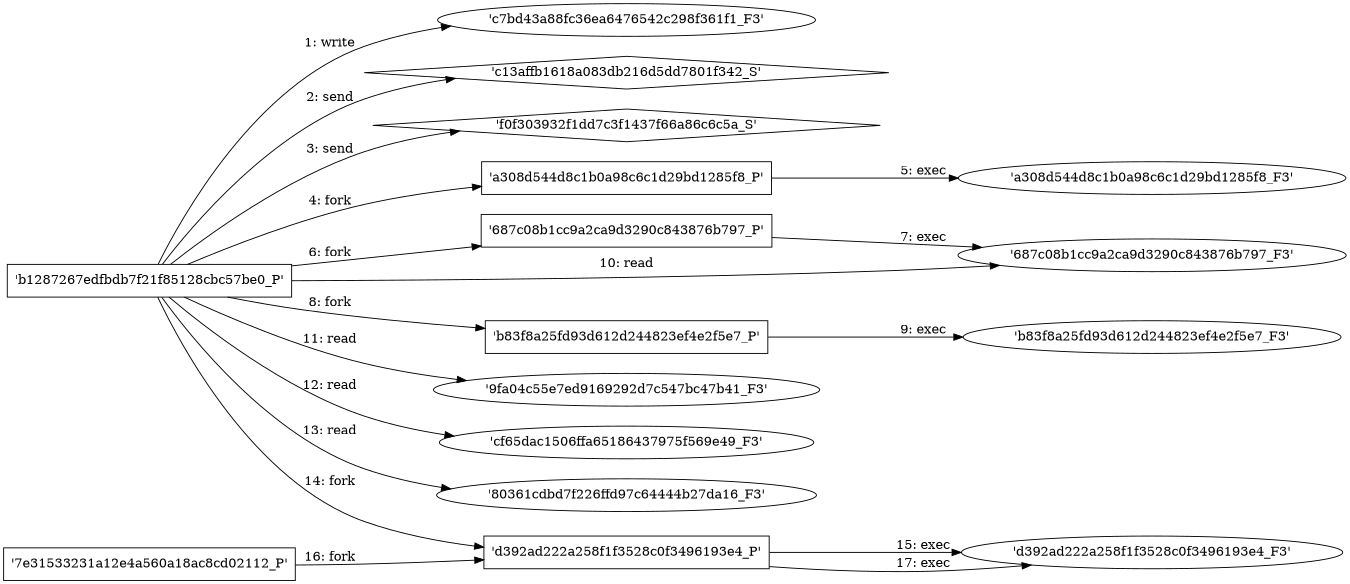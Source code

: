 digraph "D:\Learning\Paper\apt\基于CTI的攻击预警\Dataset\攻击图\ASGfromALLCTI\A review of Azure Sphere vulnerabilities Unsigned code execs, kernel bugs, escalation chains and firmware downgrades.dot" {
rankdir="LR"
size="9"
fixedsize="false"
splines="true"
nodesep=0.3
ranksep=0
fontsize=10
overlap="scalexy"
engine= "neato"
	"'c7bd43a88fc36ea6476542c298f361f1_F3'" [node_type=file shape=ellipse]
	"'b1287267edfbdb7f21f85128cbc57be0_P'" [node_type=Process shape=box]
	"'b1287267edfbdb7f21f85128cbc57be0_P'" -> "'c7bd43a88fc36ea6476542c298f361f1_F3'" [label="1: write"]
	"'c13affb1618a083db216d5dd7801f342_S'" [node_type=Socket shape=diamond]
	"'b1287267edfbdb7f21f85128cbc57be0_P'" [node_type=Process shape=box]
	"'b1287267edfbdb7f21f85128cbc57be0_P'" -> "'c13affb1618a083db216d5dd7801f342_S'" [label="2: send"]
	"'f0f303932f1dd7c3f1437f66a86c6c5a_S'" [node_type=Socket shape=diamond]
	"'b1287267edfbdb7f21f85128cbc57be0_P'" [node_type=Process shape=box]
	"'b1287267edfbdb7f21f85128cbc57be0_P'" -> "'f0f303932f1dd7c3f1437f66a86c6c5a_S'" [label="3: send"]
	"'b1287267edfbdb7f21f85128cbc57be0_P'" [node_type=Process shape=box]
	"'a308d544d8c1b0a98c6c1d29bd1285f8_P'" [node_type=Process shape=box]
	"'b1287267edfbdb7f21f85128cbc57be0_P'" -> "'a308d544d8c1b0a98c6c1d29bd1285f8_P'" [label="4: fork"]
	"'a308d544d8c1b0a98c6c1d29bd1285f8_P'" [node_type=Process shape=box]
	"'a308d544d8c1b0a98c6c1d29bd1285f8_F3'" [node_type=File shape=ellipse]
	"'a308d544d8c1b0a98c6c1d29bd1285f8_P'" -> "'a308d544d8c1b0a98c6c1d29bd1285f8_F3'" [label="5: exec"]
	"'b1287267edfbdb7f21f85128cbc57be0_P'" [node_type=Process shape=box]
	"'687c08b1cc9a2ca9d3290c843876b797_P'" [node_type=Process shape=box]
	"'b1287267edfbdb7f21f85128cbc57be0_P'" -> "'687c08b1cc9a2ca9d3290c843876b797_P'" [label="6: fork"]
	"'687c08b1cc9a2ca9d3290c843876b797_P'" [node_type=Process shape=box]
	"'687c08b1cc9a2ca9d3290c843876b797_F3'" [node_type=File shape=ellipse]
	"'687c08b1cc9a2ca9d3290c843876b797_P'" -> "'687c08b1cc9a2ca9d3290c843876b797_F3'" [label="7: exec"]
	"'b1287267edfbdb7f21f85128cbc57be0_P'" [node_type=Process shape=box]
	"'b83f8a25fd93d612d244823ef4e2f5e7_P'" [node_type=Process shape=box]
	"'b1287267edfbdb7f21f85128cbc57be0_P'" -> "'b83f8a25fd93d612d244823ef4e2f5e7_P'" [label="8: fork"]
	"'b83f8a25fd93d612d244823ef4e2f5e7_P'" [node_type=Process shape=box]
	"'b83f8a25fd93d612d244823ef4e2f5e7_F3'" [node_type=File shape=ellipse]
	"'b83f8a25fd93d612d244823ef4e2f5e7_P'" -> "'b83f8a25fd93d612d244823ef4e2f5e7_F3'" [label="9: exec"]
	"'687c08b1cc9a2ca9d3290c843876b797_F3'" [node_type=file shape=ellipse]
	"'b1287267edfbdb7f21f85128cbc57be0_P'" [node_type=Process shape=box]
	"'b1287267edfbdb7f21f85128cbc57be0_P'" -> "'687c08b1cc9a2ca9d3290c843876b797_F3'" [label="10: read"]
	"'9fa04c55e7ed9169292d7c547bc47b41_F3'" [node_type=file shape=ellipse]
	"'b1287267edfbdb7f21f85128cbc57be0_P'" [node_type=Process shape=box]
	"'b1287267edfbdb7f21f85128cbc57be0_P'" -> "'9fa04c55e7ed9169292d7c547bc47b41_F3'" [label="11: read"]
	"'cf65dac1506ffa65186437975f569e49_F3'" [node_type=file shape=ellipse]
	"'b1287267edfbdb7f21f85128cbc57be0_P'" [node_type=Process shape=box]
	"'b1287267edfbdb7f21f85128cbc57be0_P'" -> "'cf65dac1506ffa65186437975f569e49_F3'" [label="12: read"]
	"'80361cdbd7f226ffd97c64444b27da16_F3'" [node_type=file shape=ellipse]
	"'b1287267edfbdb7f21f85128cbc57be0_P'" [node_type=Process shape=box]
	"'b1287267edfbdb7f21f85128cbc57be0_P'" -> "'80361cdbd7f226ffd97c64444b27da16_F3'" [label="13: read"]
	"'b1287267edfbdb7f21f85128cbc57be0_P'" [node_type=Process shape=box]
	"'d392ad222a258f1f3528c0f3496193e4_P'" [node_type=Process shape=box]
	"'b1287267edfbdb7f21f85128cbc57be0_P'" -> "'d392ad222a258f1f3528c0f3496193e4_P'" [label="14: fork"]
	"'d392ad222a258f1f3528c0f3496193e4_P'" [node_type=Process shape=box]
	"'d392ad222a258f1f3528c0f3496193e4_F3'" [node_type=File shape=ellipse]
	"'d392ad222a258f1f3528c0f3496193e4_P'" -> "'d392ad222a258f1f3528c0f3496193e4_F3'" [label="15: exec"]
	"'7e31533231a12e4a560a18ac8cd02112_P'" [node_type=Process shape=box]
	"'d392ad222a258f1f3528c0f3496193e4_P'" [node_type=Process shape=box]
	"'7e31533231a12e4a560a18ac8cd02112_P'" -> "'d392ad222a258f1f3528c0f3496193e4_P'" [label="16: fork"]
	"'d392ad222a258f1f3528c0f3496193e4_P'" [node_type=Process shape=box]
	"'d392ad222a258f1f3528c0f3496193e4_F3'" [node_type=File shape=ellipse]
	"'d392ad222a258f1f3528c0f3496193e4_P'" -> "'d392ad222a258f1f3528c0f3496193e4_F3'" [label="17: exec"]
}
